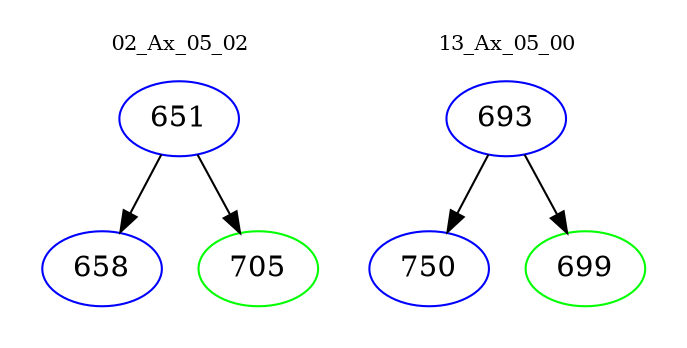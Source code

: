 digraph{
subgraph cluster_0 {
color = white
label = "02_Ax_05_02";
fontsize=10;
T0_651 [label="651", color="blue"]
T0_651 -> T0_658 [color="black"]
T0_658 [label="658", color="blue"]
T0_651 -> T0_705 [color="black"]
T0_705 [label="705", color="green"]
}
subgraph cluster_1 {
color = white
label = "13_Ax_05_00";
fontsize=10;
T1_693 [label="693", color="blue"]
T1_693 -> T1_750 [color="black"]
T1_750 [label="750", color="blue"]
T1_693 -> T1_699 [color="black"]
T1_699 [label="699", color="green"]
}
}
